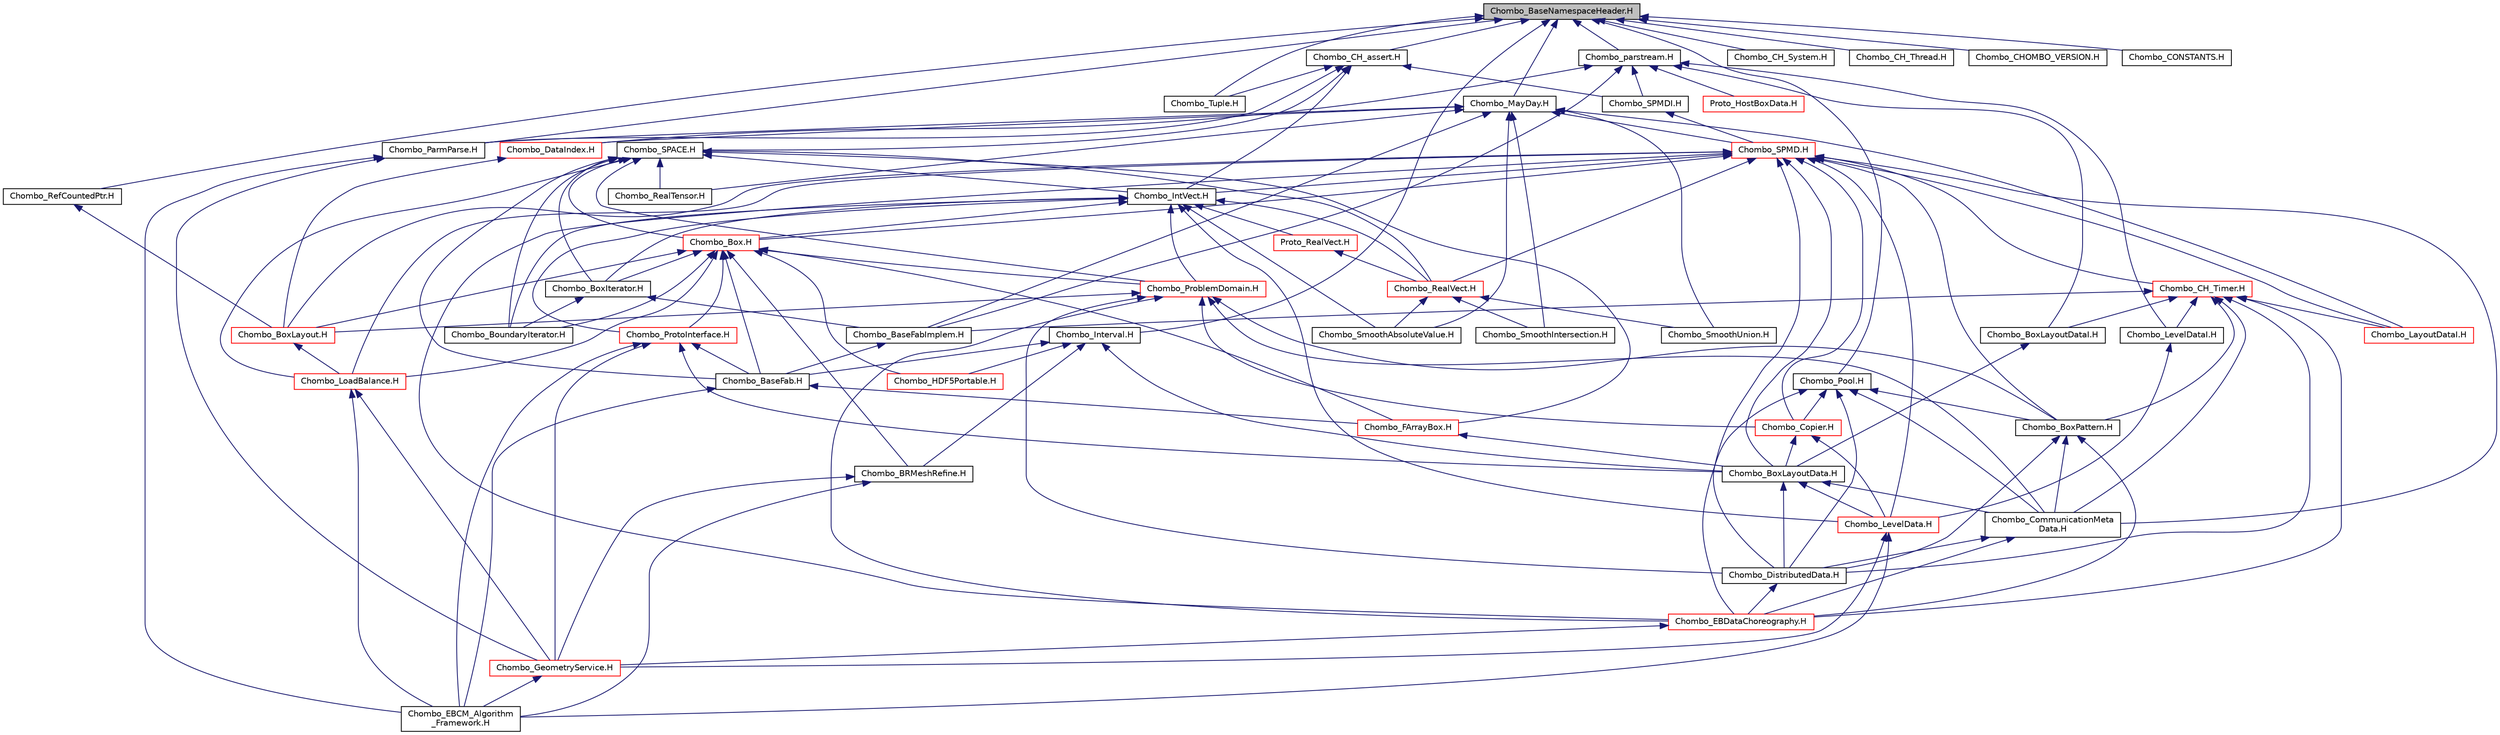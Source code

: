digraph "Chombo_BaseNamespaceHeader.H"
{
  edge [fontname="Helvetica",fontsize="10",labelfontname="Helvetica",labelfontsize="10"];
  node [fontname="Helvetica",fontsize="10",shape=record];
  Node1 [label="Chombo_BaseNamespaceHeader.H",height=0.2,width=0.4,color="black", fillcolor="grey75", style="filled", fontcolor="black"];
  Node1 -> Node2 [dir="back",color="midnightblue",fontsize="10",style="solid",fontname="Helvetica"];
  Node2 [label="Chombo_CH_assert.H",height=0.2,width=0.4,color="black", fillcolor="white", style="filled",URL="$Chombo__CH__assert_8H.html"];
  Node2 -> Node3 [dir="back",color="midnightblue",fontsize="10",style="solid",fontname="Helvetica"];
  Node3 [label="Chombo_SPMDI.H",height=0.2,width=0.4,color="black", fillcolor="white", style="filled",URL="$Chombo__SPMDI_8H.html"];
  Node3 -> Node4 [dir="back",color="midnightblue",fontsize="10",style="solid",fontname="Helvetica"];
  Node4 [label="Chombo_SPMD.H",height=0.2,width=0.4,color="red", fillcolor="white", style="filled",URL="$Chombo__SPMD_8H.html"];
  Node4 -> Node5 [dir="back",color="midnightblue",fontsize="10",style="solid",fontname="Helvetica"];
  Node5 [label="Chombo_CH_Timer.H",height=0.2,width=0.4,color="red", fillcolor="white", style="filled",URL="$Chombo__CH__Timer_8H.html"];
  Node5 -> Node6 [dir="back",color="midnightblue",fontsize="10",style="solid",fontname="Helvetica"];
  Node6 [label="Chombo_LayoutDataI.H",height=0.2,width=0.4,color="red", fillcolor="white", style="filled",URL="$Chombo__LayoutDataI_8H.html"];
  Node5 -> Node27 [dir="back",color="midnightblue",fontsize="10",style="solid",fontname="Helvetica"];
  Node27 [label="Chombo_BaseFabImplem.H",height=0.2,width=0.4,color="black", fillcolor="white", style="filled",URL="$Chombo__BaseFabImplem_8H.html"];
  Node27 -> Node28 [dir="back",color="midnightblue",fontsize="10",style="solid",fontname="Helvetica"];
  Node28 [label="Chombo_BaseFab.H",height=0.2,width=0.4,color="black", fillcolor="white", style="filled",URL="$Chombo__BaseFab_8H.html"];
  Node28 -> Node29 [dir="back",color="midnightblue",fontsize="10",style="solid",fontname="Helvetica"];
  Node29 [label="Chombo_FArrayBox.H",height=0.2,width=0.4,color="red", fillcolor="white", style="filled",URL="$Chombo__FArrayBox_8H.html"];
  Node29 -> Node8 [dir="back",color="midnightblue",fontsize="10",style="solid",fontname="Helvetica"];
  Node8 [label="Chombo_BoxLayoutData.H",height=0.2,width=0.4,color="black", fillcolor="white", style="filled",URL="$Chombo__BoxLayoutData_8H.html"];
  Node8 -> Node9 [dir="back",color="midnightblue",fontsize="10",style="solid",fontname="Helvetica"];
  Node9 [label="Chombo_LevelData.H",height=0.2,width=0.4,color="red", fillcolor="white", style="filled",URL="$Chombo__LevelData_8H.html"];
  Node9 -> Node13 [dir="back",color="midnightblue",fontsize="10",style="solid",fontname="Helvetica"];
  Node13 [label="Chombo_EBCM_Algorithm\l_Framework.H",height=0.2,width=0.4,color="black", fillcolor="white", style="filled",URL="$Chombo__EBCM__Algorithm__Framework_8H.html"];
  Node9 -> Node17 [dir="back",color="midnightblue",fontsize="10",style="solid",fontname="Helvetica"];
  Node17 [label="Chombo_GeometryService.H",height=0.2,width=0.4,color="red", fillcolor="white", style="filled",URL="$Chombo__GeometryService_8H.html"];
  Node17 -> Node13 [dir="back",color="midnightblue",fontsize="10",style="solid",fontname="Helvetica"];
  Node8 -> Node21 [dir="back",color="midnightblue",fontsize="10",style="solid",fontname="Helvetica"];
  Node21 [label="Chombo_CommunicationMeta\lData.H",height=0.2,width=0.4,color="black", fillcolor="white", style="filled",URL="$Chombo__CommunicationMetaData_8H.html"];
  Node21 -> Node22 [dir="back",color="midnightblue",fontsize="10",style="solid",fontname="Helvetica"];
  Node22 [label="Chombo_DistributedData.H",height=0.2,width=0.4,color="black", fillcolor="white", style="filled",URL="$Chombo__DistributedData_8H.html"];
  Node22 -> Node23 [dir="back",color="midnightblue",fontsize="10",style="solid",fontname="Helvetica"];
  Node23 [label="Chombo_EBDataChoreography.H",height=0.2,width=0.4,color="red", fillcolor="white", style="filled",URL="$Chombo__EBDataChoreography_8H.html"];
  Node23 -> Node17 [dir="back",color="midnightblue",fontsize="10",style="solid",fontname="Helvetica"];
  Node21 -> Node23 [dir="back",color="midnightblue",fontsize="10",style="solid",fontname="Helvetica"];
  Node8 -> Node22 [dir="back",color="midnightblue",fontsize="10",style="solid",fontname="Helvetica"];
  Node28 -> Node13 [dir="back",color="midnightblue",fontsize="10",style="solid",fontname="Helvetica"];
  Node5 -> Node30 [dir="back",color="midnightblue",fontsize="10",style="solid",fontname="Helvetica"];
  Node30 [label="Chombo_BoxLayoutDataI.H",height=0.2,width=0.4,color="black", fillcolor="white", style="filled",URL="$Chombo__BoxLayoutDataI_8H.html"];
  Node30 -> Node8 [dir="back",color="midnightblue",fontsize="10",style="solid",fontname="Helvetica"];
  Node5 -> Node31 [dir="back",color="midnightblue",fontsize="10",style="solid",fontname="Helvetica"];
  Node31 [label="Chombo_LevelDataI.H",height=0.2,width=0.4,color="black", fillcolor="white", style="filled",URL="$Chombo__LevelDataI_8H.html"];
  Node31 -> Node9 [dir="back",color="midnightblue",fontsize="10",style="solid",fontname="Helvetica"];
  Node5 -> Node32 [dir="back",color="midnightblue",fontsize="10",style="solid",fontname="Helvetica"];
  Node32 [label="Chombo_BoxPattern.H",height=0.2,width=0.4,color="black", fillcolor="white", style="filled",URL="$Chombo__BoxPattern_8H.html"];
  Node32 -> Node21 [dir="back",color="midnightblue",fontsize="10",style="solid",fontname="Helvetica"];
  Node32 -> Node22 [dir="back",color="midnightblue",fontsize="10",style="solid",fontname="Helvetica"];
  Node32 -> Node23 [dir="back",color="midnightblue",fontsize="10",style="solid",fontname="Helvetica"];
  Node5 -> Node21 [dir="back",color="midnightblue",fontsize="10",style="solid",fontname="Helvetica"];
  Node5 -> Node22 [dir="back",color="midnightblue",fontsize="10",style="solid",fontname="Helvetica"];
  Node5 -> Node23 [dir="back",color="midnightblue",fontsize="10",style="solid",fontname="Helvetica"];
  Node4 -> Node33 [dir="back",color="midnightblue",fontsize="10",style="solid",fontname="Helvetica"];
  Node33 [label="Chombo_IntVect.H",height=0.2,width=0.4,color="black", fillcolor="white", style="filled",URL="$Chombo__IntVect_8H.html"];
  Node33 -> Node9 [dir="back",color="midnightblue",fontsize="10",style="solid",fontname="Helvetica"];
  Node33 -> Node34 [dir="back",color="midnightblue",fontsize="10",style="solid",fontname="Helvetica"];
  Node34 [label="Chombo_Box.H",height=0.2,width=0.4,color="red", fillcolor="white", style="filled",URL="$Chombo__Box_8H.html"];
  Node34 -> Node35 [dir="back",color="midnightblue",fontsize="10",style="solid",fontname="Helvetica"];
  Node35 [label="Chombo_BoxLayout.H",height=0.2,width=0.4,color="red", fillcolor="white", style="filled",URL="$Chombo__BoxLayout_8H.html"];
  Node35 -> Node44 [dir="back",color="midnightblue",fontsize="10",style="solid",fontname="Helvetica"];
  Node44 [label="Chombo_LoadBalance.H",height=0.2,width=0.4,color="red", fillcolor="white", style="filled",URL="$Chombo__LoadBalance_8H.html"];
  Node44 -> Node13 [dir="back",color="midnightblue",fontsize="10",style="solid",fontname="Helvetica"];
  Node44 -> Node17 [dir="back",color="midnightblue",fontsize="10",style="solid",fontname="Helvetica"];
  Node34 -> Node45 [dir="back",color="midnightblue",fontsize="10",style="solid",fontname="Helvetica"];
  Node45 [label="Chombo_ProblemDomain.H",height=0.2,width=0.4,color="red", fillcolor="white", style="filled",URL="$Chombo__ProblemDomain_8H.html"];
  Node45 -> Node35 [dir="back",color="midnightblue",fontsize="10",style="solid",fontname="Helvetica"];
  Node45 -> Node41 [dir="back",color="midnightblue",fontsize="10",style="solid",fontname="Helvetica"];
  Node41 [label="Chombo_Copier.H",height=0.2,width=0.4,color="red", fillcolor="white", style="filled",URL="$Chombo__Copier_8H.html"];
  Node41 -> Node8 [dir="back",color="midnightblue",fontsize="10",style="solid",fontname="Helvetica"];
  Node41 -> Node9 [dir="back",color="midnightblue",fontsize="10",style="solid",fontname="Helvetica"];
  Node45 -> Node32 [dir="back",color="midnightblue",fontsize="10",style="solid",fontname="Helvetica"];
  Node45 -> Node21 [dir="back",color="midnightblue",fontsize="10",style="solid",fontname="Helvetica"];
  Node45 -> Node22 [dir="back",color="midnightblue",fontsize="10",style="solid",fontname="Helvetica"];
  Node45 -> Node23 [dir="back",color="midnightblue",fontsize="10",style="solid",fontname="Helvetica"];
  Node34 -> Node29 [dir="back",color="midnightblue",fontsize="10",style="solid",fontname="Helvetica"];
  Node34 -> Node28 [dir="back",color="midnightblue",fontsize="10",style="solid",fontname="Helvetica"];
  Node34 -> Node46 [dir="back",color="midnightblue",fontsize="10",style="solid",fontname="Helvetica"];
  Node46 [label="Chombo_ProtoInterface.H",height=0.2,width=0.4,color="red", fillcolor="white", style="filled",URL="$Chombo__ProtoInterface_8H.html"];
  Node46 -> Node28 [dir="back",color="midnightblue",fontsize="10",style="solid",fontname="Helvetica"];
  Node46 -> Node8 [dir="back",color="midnightblue",fontsize="10",style="solid",fontname="Helvetica"];
  Node46 -> Node13 [dir="back",color="midnightblue",fontsize="10",style="solid",fontname="Helvetica"];
  Node46 -> Node17 [dir="back",color="midnightblue",fontsize="10",style="solid",fontname="Helvetica"];
  Node34 -> Node72 [dir="back",color="midnightblue",fontsize="10",style="solid",fontname="Helvetica"];
  Node72 [label="Chombo_BoxIterator.H",height=0.2,width=0.4,color="black", fillcolor="white", style="filled",URL="$Chombo__BoxIterator_8H.html"];
  Node72 -> Node27 [dir="back",color="midnightblue",fontsize="10",style="solid",fontname="Helvetica"];
  Node72 -> Node73 [dir="back",color="midnightblue",fontsize="10",style="solid",fontname="Helvetica"];
  Node73 [label="Chombo_BoundaryIterator.H",height=0.2,width=0.4,color="black", fillcolor="white", style="filled",URL="$Chombo__BoundaryIterator_8H.html"];
  Node34 -> Node73 [dir="back",color="midnightblue",fontsize="10",style="solid",fontname="Helvetica"];
  Node34 -> Node75 [dir="back",color="midnightblue",fontsize="10",style="solid",fontname="Helvetica"];
  Node75 [label="Chombo_BRMeshRefine.H",height=0.2,width=0.4,color="black", fillcolor="white", style="filled",URL="$Chombo__BRMeshRefine_8H.html"];
  Node75 -> Node13 [dir="back",color="midnightblue",fontsize="10",style="solid",fontname="Helvetica"];
  Node75 -> Node17 [dir="back",color="midnightblue",fontsize="10",style="solid",fontname="Helvetica"];
  Node34 -> Node76 [dir="back",color="midnightblue",fontsize="10",style="solid",fontname="Helvetica"];
  Node76 [label="Chombo_HDF5Portable.H",height=0.2,width=0.4,color="red", fillcolor="white", style="filled",URL="$Chombo__HDF5Portable_8H.html"];
  Node34 -> Node44 [dir="back",color="midnightblue",fontsize="10",style="solid",fontname="Helvetica"];
  Node33 -> Node45 [dir="back",color="midnightblue",fontsize="10",style="solid",fontname="Helvetica"];
  Node33 -> Node46 [dir="back",color="midnightblue",fontsize="10",style="solid",fontname="Helvetica"];
  Node33 -> Node72 [dir="back",color="midnightblue",fontsize="10",style="solid",fontname="Helvetica"];
  Node33 -> Node77 [dir="back",color="midnightblue",fontsize="10",style="solid",fontname="Helvetica"];
  Node77 [label="Chombo_RealVect.H",height=0.2,width=0.4,color="red", fillcolor="white", style="filled",URL="$Chombo__RealVect_8H.html"];
  Node77 -> Node78 [dir="back",color="midnightblue",fontsize="10",style="solid",fontname="Helvetica"];
  Node78 [label="Chombo_SmoothAbsoluteValue.H",height=0.2,width=0.4,color="black", fillcolor="white", style="filled",URL="$Chombo__SmoothAbsoluteValue_8H.html"];
  Node77 -> Node79 [dir="back",color="midnightblue",fontsize="10",style="solid",fontname="Helvetica"];
  Node79 [label="Chombo_SmoothIntersection.H",height=0.2,width=0.4,color="black", fillcolor="white", style="filled",URL="$Chombo__SmoothIntersection_8H.html"];
  Node77 -> Node80 [dir="back",color="midnightblue",fontsize="10",style="solid",fontname="Helvetica"];
  Node80 [label="Chombo_SmoothUnion.H",height=0.2,width=0.4,color="black", fillcolor="white", style="filled",URL="$Chombo__SmoothUnion_8H.html"];
  Node33 -> Node73 [dir="back",color="midnightblue",fontsize="10",style="solid",fontname="Helvetica"];
  Node33 -> Node81 [dir="back",color="midnightblue",fontsize="10",style="solid",fontname="Helvetica"];
  Node81 [label="Proto_RealVect.H",height=0.2,width=0.4,color="red", fillcolor="white", style="filled",URL="$Proto__RealVect_8H.html"];
  Node81 -> Node77 [dir="back",color="midnightblue",fontsize="10",style="solid",fontname="Helvetica"];
  Node33 -> Node78 [dir="back",color="midnightblue",fontsize="10",style="solid",fontname="Helvetica"];
  Node4 -> Node34 [dir="back",color="midnightblue",fontsize="10",style="solid",fontname="Helvetica"];
  Node4 -> Node35 [dir="back",color="midnightblue",fontsize="10",style="solid",fontname="Helvetica"];
  Node4 -> Node6 [dir="back",color="midnightblue",fontsize="10",style="solid",fontname="Helvetica"];
  Node4 -> Node41 [dir="back",color="midnightblue",fontsize="10",style="solid",fontname="Helvetica"];
  Node4 -> Node8 [dir="back",color="midnightblue",fontsize="10",style="solid",fontname="Helvetica"];
  Node4 -> Node9 [dir="back",color="midnightblue",fontsize="10",style="solid",fontname="Helvetica"];
  Node4 -> Node77 [dir="back",color="midnightblue",fontsize="10",style="solid",fontname="Helvetica"];
  Node4 -> Node44 [dir="back",color="midnightblue",fontsize="10",style="solid",fontname="Helvetica"];
  Node4 -> Node32 [dir="back",color="midnightblue",fontsize="10",style="solid",fontname="Helvetica"];
  Node4 -> Node21 [dir="back",color="midnightblue",fontsize="10",style="solid",fontname="Helvetica"];
  Node4 -> Node22 [dir="back",color="midnightblue",fontsize="10",style="solid",fontname="Helvetica"];
  Node4 -> Node23 [dir="back",color="midnightblue",fontsize="10",style="solid",fontname="Helvetica"];
  Node2 -> Node98 [dir="back",color="midnightblue",fontsize="10",style="solid",fontname="Helvetica"];
  Node98 [label="Chombo_ParmParse.H",height=0.2,width=0.4,color="black", fillcolor="white", style="filled",URL="$Chombo__ParmParse_8H.html"];
  Node98 -> Node13 [dir="back",color="midnightblue",fontsize="10",style="solid",fontname="Helvetica"];
  Node98 -> Node17 [dir="back",color="midnightblue",fontsize="10",style="solid",fontname="Helvetica"];
  Node2 -> Node99 [dir="back",color="midnightblue",fontsize="10",style="solid",fontname="Helvetica"];
  Node99 [label="Chombo_Tuple.H",height=0.2,width=0.4,color="black", fillcolor="white", style="filled",URL="$Chombo__Tuple_8H.html"];
  Node2 -> Node100 [dir="back",color="midnightblue",fontsize="10",style="solid",fontname="Helvetica"];
  Node100 [label="Chombo_SPACE.H",height=0.2,width=0.4,color="black", fillcolor="white", style="filled",URL="$Chombo__SPACE_8H.html"];
  Node100 -> Node33 [dir="back",color="midnightblue",fontsize="10",style="solid",fontname="Helvetica"];
  Node100 -> Node34 [dir="back",color="midnightblue",fontsize="10",style="solid",fontname="Helvetica"];
  Node100 -> Node45 [dir="back",color="midnightblue",fontsize="10",style="solid",fontname="Helvetica"];
  Node100 -> Node28 [dir="back",color="midnightblue",fontsize="10",style="solid",fontname="Helvetica"];
  Node100 -> Node72 [dir="back",color="midnightblue",fontsize="10",style="solid",fontname="Helvetica"];
  Node100 -> Node29 [dir="back",color="midnightblue",fontsize="10",style="solid",fontname="Helvetica"];
  Node100 -> Node77 [dir="back",color="midnightblue",fontsize="10",style="solid",fontname="Helvetica"];
  Node100 -> Node73 [dir="back",color="midnightblue",fontsize="10",style="solid",fontname="Helvetica"];
  Node100 -> Node44 [dir="back",color="midnightblue",fontsize="10",style="solid",fontname="Helvetica"];
  Node100 -> Node101 [dir="back",color="midnightblue",fontsize="10",style="solid",fontname="Helvetica"];
  Node101 [label="Chombo_RealTensor.H",height=0.2,width=0.4,color="black", fillcolor="white", style="filled",URL="$Chombo__RealTensor_8H.html"];
  Node2 -> Node33 [dir="back",color="midnightblue",fontsize="10",style="solid",fontname="Helvetica"];
  Node1 -> Node102 [dir="back",color="midnightblue",fontsize="10",style="solid",fontname="Helvetica"];
  Node102 [label="Chombo_CH_System.H",height=0.2,width=0.4,color="black", fillcolor="white", style="filled",URL="$Chombo__CH__System_8H.html",tooltip="System dependent functions. "];
  Node1 -> Node103 [dir="back",color="midnightblue",fontsize="10",style="solid",fontname="Helvetica"];
  Node103 [label="Chombo_CH_Thread.H",height=0.2,width=0.4,color="black", fillcolor="white", style="filled",URL="$Chombo__CH__Thread_8H.html"];
  Node1 -> Node104 [dir="back",color="midnightblue",fontsize="10",style="solid",fontname="Helvetica"];
  Node104 [label="Chombo_MayDay.H",height=0.2,width=0.4,color="black", fillcolor="white", style="filled",URL="$Chombo__MayDay_8H.html"];
  Node104 -> Node4 [dir="back",color="midnightblue",fontsize="10",style="solid",fontname="Helvetica"];
  Node104 -> Node98 [dir="back",color="midnightblue",fontsize="10",style="solid",fontname="Helvetica"];
  Node104 -> Node105 [dir="back",color="midnightblue",fontsize="10",style="solid",fontname="Helvetica"];
  Node105 [label="Chombo_DataIndex.H",height=0.2,width=0.4,color="red", fillcolor="white", style="filled",URL="$Chombo__DataIndex_8H.html"];
  Node105 -> Node35 [dir="back",color="midnightblue",fontsize="10",style="solid",fontname="Helvetica"];
  Node104 -> Node6 [dir="back",color="midnightblue",fontsize="10",style="solid",fontname="Helvetica"];
  Node104 -> Node27 [dir="back",color="midnightblue",fontsize="10",style="solid",fontname="Helvetica"];
  Node104 -> Node101 [dir="back",color="midnightblue",fontsize="10",style="solid",fontname="Helvetica"];
  Node104 -> Node78 [dir="back",color="midnightblue",fontsize="10",style="solid",fontname="Helvetica"];
  Node104 -> Node79 [dir="back",color="midnightblue",fontsize="10",style="solid",fontname="Helvetica"];
  Node104 -> Node80 [dir="back",color="midnightblue",fontsize="10",style="solid",fontname="Helvetica"];
  Node1 -> Node106 [dir="back",color="midnightblue",fontsize="10",style="solid",fontname="Helvetica"];
  Node106 [label="Chombo_parstream.H",height=0.2,width=0.4,color="black", fillcolor="white", style="filled",URL="$Chombo__parstream_8H.html"];
  Node106 -> Node3 [dir="back",color="midnightblue",fontsize="10",style="solid",fontname="Helvetica"];
  Node106 -> Node105 [dir="back",color="midnightblue",fontsize="10",style="solid",fontname="Helvetica"];
  Node106 -> Node27 [dir="back",color="midnightblue",fontsize="10",style="solid",fontname="Helvetica"];
  Node106 -> Node30 [dir="back",color="midnightblue",fontsize="10",style="solid",fontname="Helvetica"];
  Node106 -> Node31 [dir="back",color="midnightblue",fontsize="10",style="solid",fontname="Helvetica"];
  Node106 -> Node107 [dir="back",color="midnightblue",fontsize="10",style="solid",fontname="Helvetica"];
  Node107 [label="Proto_HostBoxData.H",height=0.2,width=0.4,color="red", fillcolor="white", style="filled",URL="$Proto__HostBoxData_8H.html"];
  Node1 -> Node108 [dir="back",color="midnightblue",fontsize="10",style="solid",fontname="Helvetica"];
  Node108 [label="Chombo_CHOMBO_VERSION.H",height=0.2,width=0.4,color="black", fillcolor="white", style="filled",URL="$Chombo__CHOMBO__VERSION_8H.html"];
  Node1 -> Node109 [dir="back",color="midnightblue",fontsize="10",style="solid",fontname="Helvetica"];
  Node109 [label="Chombo_CONSTANTS.H",height=0.2,width=0.4,color="black", fillcolor="white", style="filled",URL="$Chombo__CONSTANTS_8H.html"];
  Node1 -> Node110 [dir="back",color="midnightblue",fontsize="10",style="solid",fontname="Helvetica"];
  Node110 [label="Chombo_Interval.H",height=0.2,width=0.4,color="black", fillcolor="white", style="filled",URL="$Chombo__Interval_8H.html"];
  Node110 -> Node8 [dir="back",color="midnightblue",fontsize="10",style="solid",fontname="Helvetica"];
  Node110 -> Node28 [dir="back",color="midnightblue",fontsize="10",style="solid",fontname="Helvetica"];
  Node110 -> Node75 [dir="back",color="midnightblue",fontsize="10",style="solid",fontname="Helvetica"];
  Node110 -> Node76 [dir="back",color="midnightblue",fontsize="10",style="solid",fontname="Helvetica"];
  Node1 -> Node98 [dir="back",color="midnightblue",fontsize="10",style="solid",fontname="Helvetica"];
  Node1 -> Node111 [dir="back",color="midnightblue",fontsize="10",style="solid",fontname="Helvetica"];
  Node111 [label="Chombo_RefCountedPtr.H",height=0.2,width=0.4,color="black", fillcolor="white", style="filled",URL="$Chombo__RefCountedPtr_8H.html"];
  Node111 -> Node35 [dir="back",color="midnightblue",fontsize="10",style="solid",fontname="Helvetica"];
  Node1 -> Node99 [dir="back",color="midnightblue",fontsize="10",style="solid",fontname="Helvetica"];
  Node1 -> Node112 [dir="back",color="midnightblue",fontsize="10",style="solid",fontname="Helvetica"];
  Node112 [label="Chombo_Pool.H",height=0.2,width=0.4,color="black", fillcolor="white", style="filled",URL="$Chombo__Pool_8H.html"];
  Node112 -> Node41 [dir="back",color="midnightblue",fontsize="10",style="solid",fontname="Helvetica"];
  Node112 -> Node32 [dir="back",color="midnightblue",fontsize="10",style="solid",fontname="Helvetica"];
  Node112 -> Node21 [dir="back",color="midnightblue",fontsize="10",style="solid",fontname="Helvetica"];
  Node112 -> Node22 [dir="back",color="midnightblue",fontsize="10",style="solid",fontname="Helvetica"];
  Node112 -> Node23 [dir="back",color="midnightblue",fontsize="10",style="solid",fontname="Helvetica"];
}

